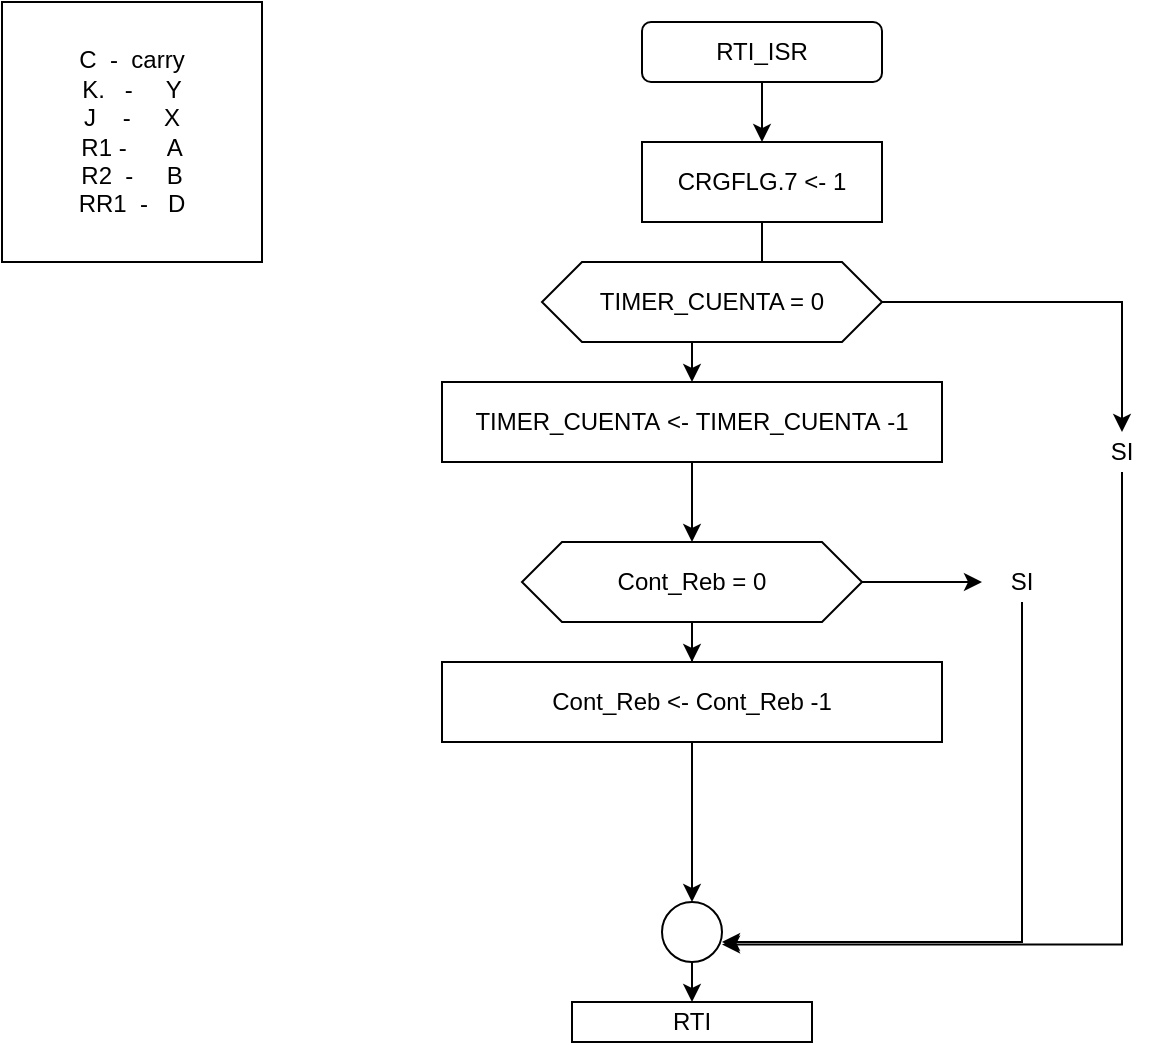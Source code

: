 <mxfile version="14.2.9" type="device"><diagram id="Vap7VGlmj7mA0fxkvcFt" name="Page-1"><mxGraphModel dx="1372" dy="545" grid="1" gridSize="10" guides="1" tooltips="1" connect="1" arrows="1" fold="1" page="1" pageScale="1" pageWidth="850" pageHeight="1100" math="0" shadow="0"><root><mxCell id="0"/><mxCell id="1" parent="0"/><mxCell id="mARzQ-WPaSmC9xW1_njs-18" style="edgeStyle=orthogonalEdgeStyle;rounded=0;orthogonalLoop=1;jettySize=auto;html=1;exitX=0.5;exitY=1;exitDx=0;exitDy=0;entryX=0.5;entryY=0;entryDx=0;entryDy=0;" parent="1" source="mARzQ-WPaSmC9xW1_njs-1" target="mARzQ-WPaSmC9xW1_njs-2" edge="1"><mxGeometry relative="1" as="geometry"><mxPoint x="370" y="340" as="targetPoint"/></mxGeometry></mxCell><mxCell id="mARzQ-WPaSmC9xW1_njs-1" value="RTI_ISR" style="rounded=1;whiteSpace=wrap;html=1;" parent="1" vertex="1"><mxGeometry x="310" y="290" width="120" height="30" as="geometry"/></mxCell><mxCell id="mARzQ-WPaSmC9xW1_njs-20" style="edgeStyle=orthogonalEdgeStyle;rounded=0;orthogonalLoop=1;jettySize=auto;html=1;exitX=0.5;exitY=1;exitDx=0;exitDy=0;entryX=0.5;entryY=0;entryDx=0;entryDy=0;" parent="1" source="mARzQ-WPaSmC9xW1_njs-2" target="mARzQ-WPaSmC9xW1_njs-3" edge="1"><mxGeometry relative="1" as="geometry"/></mxCell><mxCell id="mARzQ-WPaSmC9xW1_njs-2" value="CRGFLG.7 &amp;lt;- 1&lt;br&gt;" style="rounded=0;whiteSpace=wrap;html=1;" parent="1" vertex="1"><mxGeometry x="310" y="350" width="120" height="40" as="geometry"/></mxCell><mxCell id="WxNoaX4xc2124oCDeqbr-8" style="edgeStyle=orthogonalEdgeStyle;rounded=0;orthogonalLoop=1;jettySize=auto;html=1;exitX=0.5;exitY=1;exitDx=0;exitDy=0;entryX=0.5;entryY=0;entryDx=0;entryDy=0;" edge="1" parent="1" source="mARzQ-WPaSmC9xW1_njs-3" target="WxNoaX4xc2124oCDeqbr-3"><mxGeometry relative="1" as="geometry"/></mxCell><mxCell id="mARzQ-WPaSmC9xW1_njs-3" value="TIMER_CUENTA&amp;nbsp;&amp;lt;-&amp;nbsp;TIMER_CUENTA&amp;nbsp;-1" style="rounded=0;whiteSpace=wrap;html=1;" parent="1" vertex="1"><mxGeometry x="210" y="470" width="250" height="40" as="geometry"/></mxCell><mxCell id="mARzQ-WPaSmC9xW1_njs-9" value="C &amp;nbsp;- &amp;nbsp;carry&lt;br&gt;K. &amp;nbsp; - &amp;nbsp; &amp;nbsp; Y&lt;br&gt;J &amp;nbsp; &amp;nbsp;- &amp;nbsp; &amp;nbsp; X&lt;br&gt;R1 - &amp;nbsp; &amp;nbsp; &amp;nbsp;A&lt;br&gt;R2 &amp;nbsp;- &amp;nbsp; &amp;nbsp; B&lt;br&gt;RR1 &amp;nbsp;- &amp;nbsp; D" style="whiteSpace=wrap;html=1;aspect=fixed;" parent="1" vertex="1"><mxGeometry x="-10" y="280" width="130" height="130" as="geometry"/></mxCell><mxCell id="mARzQ-WPaSmC9xW1_njs-55" style="edgeStyle=orthogonalEdgeStyle;rounded=0;orthogonalLoop=1;jettySize=auto;html=1;exitX=1;exitY=0.5;exitDx=0;exitDy=0;" parent="1" source="mARzQ-WPaSmC9xW1_njs-39" target="mARzQ-WPaSmC9xW1_njs-53" edge="1"><mxGeometry relative="1" as="geometry"><Array as="points"><mxPoint x="550" y="430"/></Array></mxGeometry></mxCell><mxCell id="mARzQ-WPaSmC9xW1_njs-39" value="TIMER_CUENTA = 0" style="shape=hexagon;perimeter=hexagonPerimeter2;whiteSpace=wrap;html=1;fixedSize=1;" parent="1" vertex="1"><mxGeometry x="260" y="410" width="170" height="40" as="geometry"/></mxCell><mxCell id="mARzQ-WPaSmC9xW1_njs-47" style="edgeStyle=orthogonalEdgeStyle;rounded=0;orthogonalLoop=1;jettySize=auto;html=1;exitX=0.5;exitY=1;exitDx=0;exitDy=0;entryX=0.5;entryY=0;entryDx=0;entryDy=0;" parent="1" source="mARzQ-WPaSmC9xW1_njs-40" target="mARzQ-WPaSmC9xW1_njs-42" edge="1"><mxGeometry relative="1" as="geometry"/></mxCell><mxCell id="mARzQ-WPaSmC9xW1_njs-40" value="" style="ellipse;whiteSpace=wrap;html=1;aspect=fixed;" parent="1" vertex="1"><mxGeometry x="320" y="730" width="30" height="30" as="geometry"/></mxCell><mxCell id="mARzQ-WPaSmC9xW1_njs-42" value="RTI" style="rounded=0;whiteSpace=wrap;html=1;" parent="1" vertex="1"><mxGeometry x="275" y="780" width="120" height="20" as="geometry"/></mxCell><mxCell id="mARzQ-WPaSmC9xW1_njs-56" style="edgeStyle=orthogonalEdgeStyle;rounded=0;orthogonalLoop=1;jettySize=auto;html=1;exitX=0.5;exitY=1;exitDx=0;exitDy=0;entryX=1;entryY=0.71;entryDx=0;entryDy=0;entryPerimeter=0;" parent="1" source="mARzQ-WPaSmC9xW1_njs-53" target="mARzQ-WPaSmC9xW1_njs-40" edge="1"><mxGeometry relative="1" as="geometry"/></mxCell><mxCell id="mARzQ-WPaSmC9xW1_njs-53" value="SI" style="text;html=1;strokeColor=none;fillColor=none;align=center;verticalAlign=middle;whiteSpace=wrap;rounded=0;" parent="1" vertex="1"><mxGeometry x="530" y="495" width="40" height="20" as="geometry"/></mxCell><mxCell id="WxNoaX4xc2124oCDeqbr-10" style="edgeStyle=orthogonalEdgeStyle;rounded=0;orthogonalLoop=1;jettySize=auto;html=1;exitX=0.5;exitY=1;exitDx=0;exitDy=0;" edge="1" parent="1" source="WxNoaX4xc2124oCDeqbr-3" target="WxNoaX4xc2124oCDeqbr-5"><mxGeometry relative="1" as="geometry"/></mxCell><mxCell id="WxNoaX4xc2124oCDeqbr-13" style="edgeStyle=orthogonalEdgeStyle;rounded=0;orthogonalLoop=1;jettySize=auto;html=1;exitX=1;exitY=0.5;exitDx=0;exitDy=0;entryX=0;entryY=0.5;entryDx=0;entryDy=0;" edge="1" parent="1" source="WxNoaX4xc2124oCDeqbr-3" target="WxNoaX4xc2124oCDeqbr-12"><mxGeometry relative="1" as="geometry"/></mxCell><mxCell id="WxNoaX4xc2124oCDeqbr-3" value="Cont_Reb = 0" style="shape=hexagon;perimeter=hexagonPerimeter2;whiteSpace=wrap;html=1;fixedSize=1;" vertex="1" parent="1"><mxGeometry x="250" y="550" width="170" height="40" as="geometry"/></mxCell><mxCell id="WxNoaX4xc2124oCDeqbr-15" style="edgeStyle=orthogonalEdgeStyle;rounded=0;orthogonalLoop=1;jettySize=auto;html=1;exitX=0.5;exitY=1;exitDx=0;exitDy=0;entryX=0.5;entryY=0;entryDx=0;entryDy=0;" edge="1" parent="1" source="WxNoaX4xc2124oCDeqbr-5" target="mARzQ-WPaSmC9xW1_njs-40"><mxGeometry relative="1" as="geometry"/></mxCell><mxCell id="WxNoaX4xc2124oCDeqbr-5" value="Cont_Reb&amp;nbsp;&amp;lt;-&amp;nbsp;Cont_Reb&amp;nbsp;-1" style="rounded=0;whiteSpace=wrap;html=1;" vertex="1" parent="1"><mxGeometry x="210" y="610" width="250" height="40" as="geometry"/></mxCell><mxCell id="WxNoaX4xc2124oCDeqbr-11" style="edgeStyle=orthogonalEdgeStyle;rounded=0;orthogonalLoop=1;jettySize=auto;html=1;exitX=0.5;exitY=1;exitDx=0;exitDy=0;" edge="1" parent="1" source="WxNoaX4xc2124oCDeqbr-5" target="WxNoaX4xc2124oCDeqbr-5"><mxGeometry relative="1" as="geometry"/></mxCell><mxCell id="WxNoaX4xc2124oCDeqbr-14" style="edgeStyle=orthogonalEdgeStyle;rounded=0;orthogonalLoop=1;jettySize=auto;html=1;exitX=0.5;exitY=1;exitDx=0;exitDy=0;" edge="1" parent="1" source="WxNoaX4xc2124oCDeqbr-12"><mxGeometry relative="1" as="geometry"><mxPoint x="350" y="750" as="targetPoint"/><Array as="points"><mxPoint x="500" y="750"/></Array></mxGeometry></mxCell><mxCell id="WxNoaX4xc2124oCDeqbr-12" value="SI" style="text;html=1;strokeColor=none;fillColor=none;align=center;verticalAlign=middle;whiteSpace=wrap;rounded=0;" vertex="1" parent="1"><mxGeometry x="480" y="560" width="40" height="20" as="geometry"/></mxCell></root></mxGraphModel></diagram></mxfile>